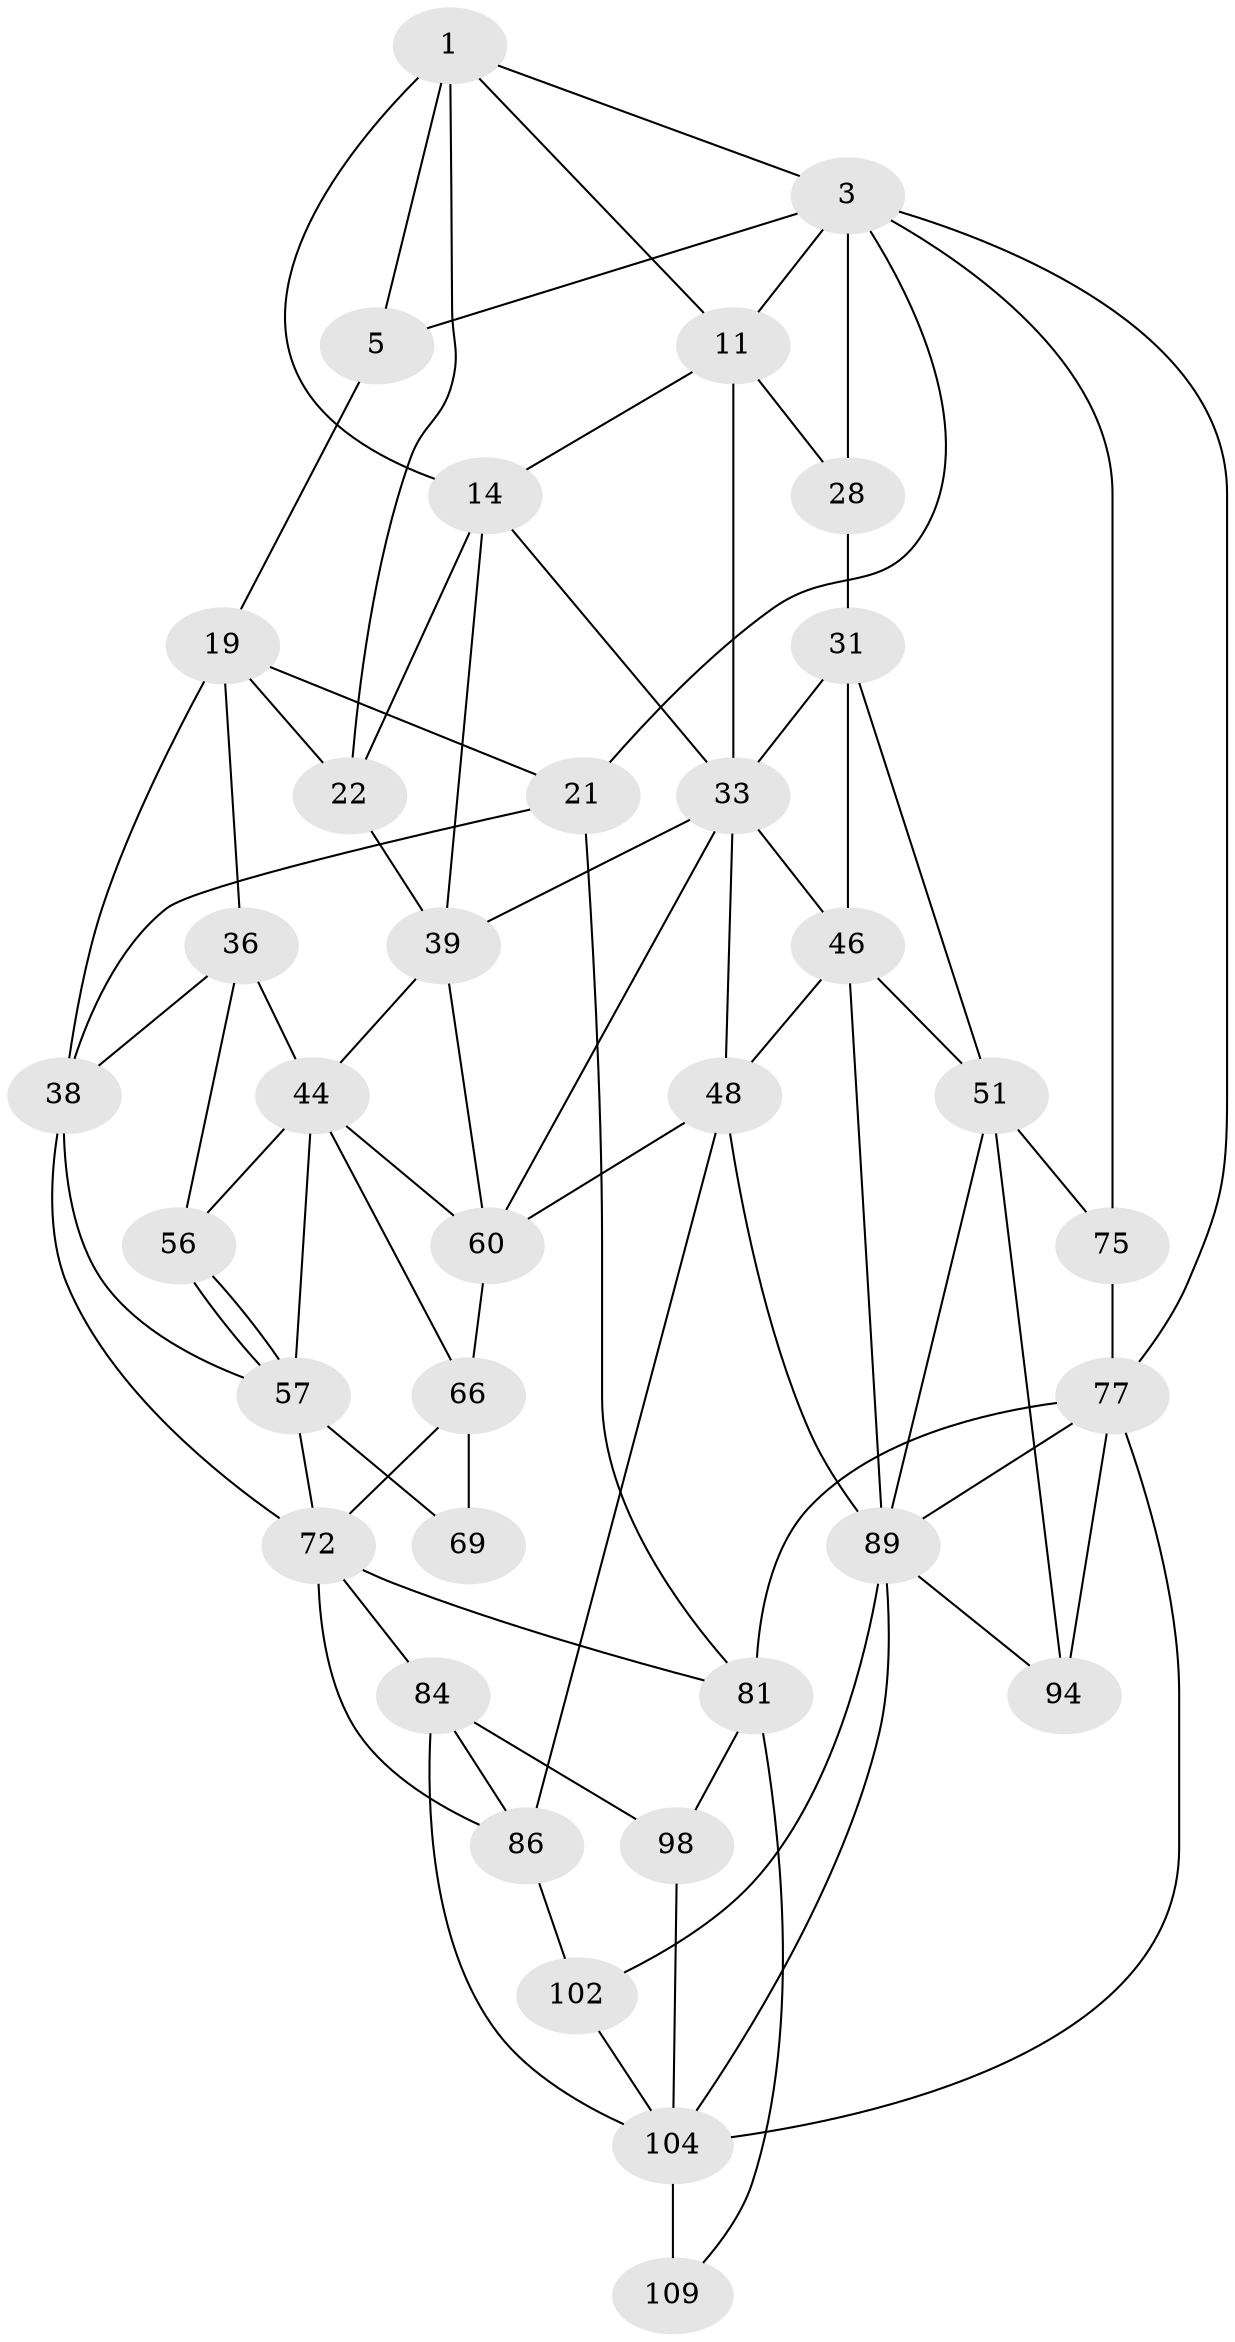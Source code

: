 // original degree distribution, {3: 0.017094017094017096, 5: 0.46153846153846156, 4: 0.27350427350427353, 6: 0.24786324786324787}
// Generated by graph-tools (version 1.1) at 2025/21/03/04/25 18:21:23]
// undirected, 35 vertices, 80 edges
graph export_dot {
graph [start="1"]
  node [color=gray90,style=filled];
  1 [pos="+0.6509898574940693+0",super="+2+7"];
  3 [pos="+0.9251211536204463+0",super="+4+16+26"];
  5 [pos="+0.050135186217776434+0",super="+6+18"];
  11 [pos="+0.7536244283101599+0.009171206751376502",super="+12"];
  14 [pos="+0.6116368056740856+0.22916727525221453",super="+15+30"];
  19 [pos="+0.18329533583249888+0.16563413988561201",super="+24+20"];
  21 [pos="+0+0.22221822658686483",super="+55"];
  22 [pos="+0.40623810760767837+0.1811513082779185",super="+23"];
  28 [pos="+0.9591158554850542+0.3192145086265832",super="+29"];
  31 [pos="+0.7572956682324128+0.38069684976337786",super="+32+50"];
  33 [pos="+0.7215675933314256+0.35408668234607327",super="+34"];
  36 [pos="+0.24384147761273176+0.29077508676677893",super="+37"];
  38 [pos="+0.09869086587647126+0.3636529334403654",super="+54"];
  39 [pos="+0.5364624482020073+0.3866283503413203",super="+40"];
  44 [pos="+0.2914434644074315+0.4015617310412912",super="+45+62"];
  46 [pos="+0.7106444646564797+0.373014677077896",super="+47"];
  48 [pos="+0.6011640924419638+0.5575219819412696",super="+74"];
  51 [pos="+0.8185010362086053+0.5677038963448093",super="+52"];
  56 [pos="+0.16711727143186406+0.47184484893628065"];
  57 [pos="+0.1673348871310427+0.47722384962378755",super="+64+58"];
  60 [pos="+0.42644687507718415+0.47150814563584137",super="+70+61"];
  66 [pos="+0.33672313923083835+0.5553318747250664",super="+67"];
  69 [pos="+0.25221180098220836+0.5564165192782126"];
  72 [pos="+0.17789455509951319+0.6135467699651255",super="+73+79"];
  75 [pos="+1+0.6111435095872335",super="+76"];
  77 [pos="+1+1",super="+78+114+88"];
  81 [pos="+0.03172977969121441+0.7218811262886695",super="+99+82"];
  84 [pos="+0.17925500365821453+0.7535239500729273",super="+96"];
  86 [pos="+0.3641379864352747+0.7790256553945308",super="+100"];
  89 [pos="+0.6015537117802685+0.8345580086855723",super="+90+92"];
  94 [pos="+0.9331954204416933+0.9005105677189645",super="+111+95"];
  98 [pos="+0.18198760785721094+0.8419713796938175"];
  102 [pos="+0.4127943640737062+0.9549639631325632",super="+103"];
  104 [pos="+0.28222990731252456+0.8961523552305748",super="+107"];
  109 [pos="+0.1192706452304647+0.997932019375827"];
  1 -- 3;
  1 -- 11;
  1 -- 5;
  1 -- 22;
  1 -- 14 [weight=2];
  3 -- 5;
  3 -- 21;
  3 -- 11 [weight=2];
  3 -- 75;
  3 -- 28;
  3 -- 77 [weight=2];
  5 -- 19;
  11 -- 33;
  11 -- 28;
  11 -- 14;
  14 -- 39;
  14 -- 22;
  14 -- 33;
  19 -- 36;
  19 -- 22;
  19 -- 21;
  19 -- 38;
  21 -- 38;
  21 -- 81;
  22 -- 39;
  28 -- 31 [weight=2];
  31 -- 33;
  31 -- 46;
  31 -- 51;
  33 -- 48;
  33 -- 39;
  33 -- 46;
  33 -- 60;
  36 -- 44;
  36 -- 56;
  36 -- 38;
  38 -- 72;
  38 -- 57;
  39 -- 44;
  39 -- 60;
  44 -- 56;
  44 -- 57;
  44 -- 66;
  44 -- 60;
  46 -- 48;
  46 -- 89;
  46 -- 51;
  48 -- 60;
  48 -- 86;
  48 -- 89;
  51 -- 75 [weight=2];
  51 -- 94;
  51 -- 89;
  56 -- 57;
  56 -- 57;
  57 -- 69 [weight=2];
  57 -- 72;
  60 -- 66 [weight=2];
  66 -- 72;
  66 -- 69;
  72 -- 81;
  72 -- 84 [weight=2];
  72 -- 86;
  75 -- 77;
  77 -- 94 [weight=2];
  77 -- 89;
  77 -- 104;
  77 -- 81;
  81 -- 98;
  81 -- 109;
  84 -- 104;
  84 -- 98;
  84 -- 86;
  86 -- 102;
  89 -- 102;
  89 -- 104;
  89 -- 94;
  98 -- 104;
  102 -- 104 [weight=2];
  104 -- 109 [weight=2];
}
